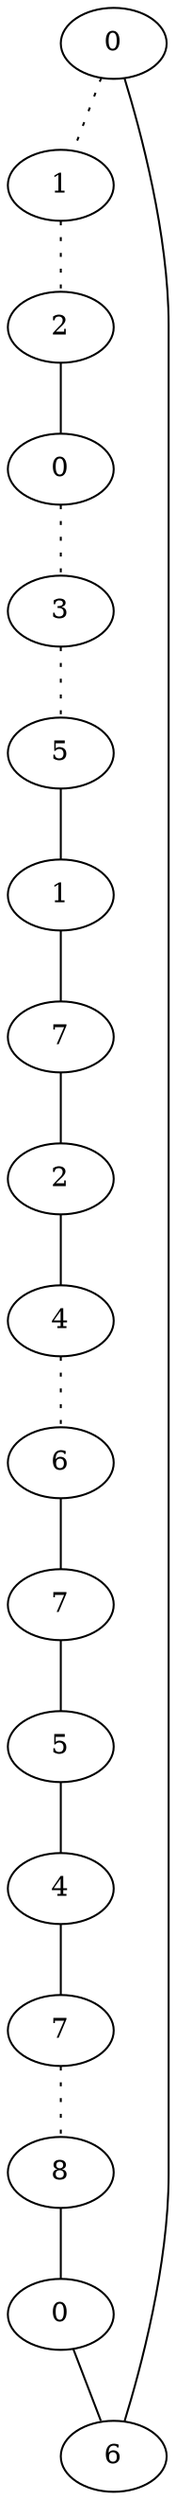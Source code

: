 graph {
a0[label=0];
a1[label=1];
a2[label=2];
a3[label=0];
a4[label=3];
a5[label=5];
a6[label=1];
a7[label=7];
a8[label=2];
a9[label=4];
a10[label=6];
a11[label=7];
a12[label=5];
a13[label=4];
a14[label=7];
a15[label=8];
a16[label=0];
a17[label=6];
a0 -- a1 [style=dotted];
a0 -- a17;
a1 -- a2 [style=dotted];
a2 -- a3;
a3 -- a4 [style=dotted];
a4 -- a5 [style=dotted];
a5 -- a6;
a6 -- a7;
a7 -- a8;
a8 -- a9;
a9 -- a10 [style=dotted];
a10 -- a11;
a11 -- a12;
a12 -- a13;
a13 -- a14;
a14 -- a15 [style=dotted];
a15 -- a16;
a16 -- a17;
}
